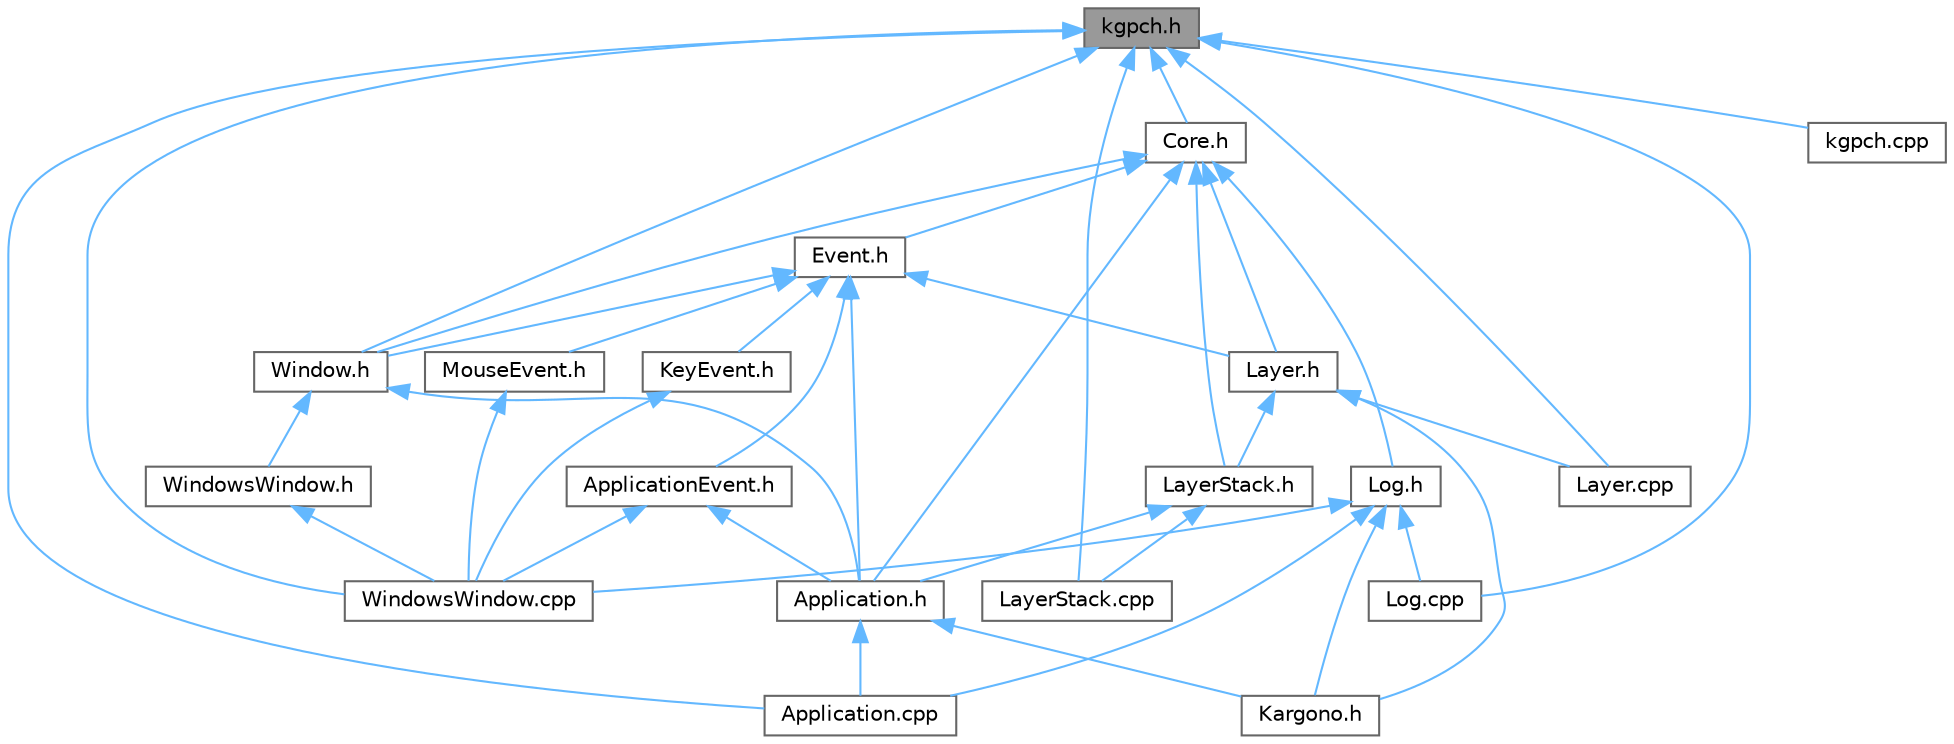 digraph "kgpch.h"
{
 // LATEX_PDF_SIZE
  bgcolor="transparent";
  edge [fontname=Helvetica,fontsize=10,labelfontname=Helvetica,labelfontsize=10];
  node [fontname=Helvetica,fontsize=10,shape=box,height=0.2,width=0.4];
  Node1 [id="Node000001",label="kgpch.h",height=0.2,width=0.4,color="gray40", fillcolor="grey60", style="filled", fontcolor="black",tooltip=" "];
  Node1 -> Node2 [id="edge1_Node000001_Node000002",dir="back",color="steelblue1",style="solid",tooltip=" "];
  Node2 [id="Node000002",label="Application.cpp",height=0.2,width=0.4,color="grey40", fillcolor="white", style="filled",URL="$_application_8cpp.html",tooltip=" "];
  Node1 -> Node3 [id="edge2_Node000001_Node000003",dir="back",color="steelblue1",style="solid",tooltip=" "];
  Node3 [id="Node000003",label="Core.h",height=0.2,width=0.4,color="grey40", fillcolor="white", style="filled",URL="$_core_8h.html",tooltip=" "];
  Node3 -> Node4 [id="edge3_Node000003_Node000004",dir="back",color="steelblue1",style="solid",tooltip=" "];
  Node4 [id="Node000004",label="Application.h",height=0.2,width=0.4,color="grey40", fillcolor="white", style="filled",URL="$_application_8h.html",tooltip=" "];
  Node4 -> Node2 [id="edge4_Node000004_Node000002",dir="back",color="steelblue1",style="solid",tooltip=" "];
  Node4 -> Node5 [id="edge5_Node000004_Node000005",dir="back",color="steelblue1",style="solid",tooltip=" "];
  Node5 [id="Node000005",label="Kargono.h",height=0.2,width=0.4,color="grey40", fillcolor="white", style="filled",URL="$_kargono_8h.html",tooltip=" "];
  Node3 -> Node6 [id="edge6_Node000003_Node000006",dir="back",color="steelblue1",style="solid",tooltip=" "];
  Node6 [id="Node000006",label="Event.h",height=0.2,width=0.4,color="grey40", fillcolor="white", style="filled",URL="$_event_8h.html",tooltip=" "];
  Node6 -> Node4 [id="edge7_Node000006_Node000004",dir="back",color="steelblue1",style="solid",tooltip=" "];
  Node6 -> Node7 [id="edge8_Node000006_Node000007",dir="back",color="steelblue1",style="solid",tooltip=" "];
  Node7 [id="Node000007",label="ApplicationEvent.h",height=0.2,width=0.4,color="grey40", fillcolor="white", style="filled",URL="$_application_event_8h.html",tooltip=" "];
  Node7 -> Node4 [id="edge9_Node000007_Node000004",dir="back",color="steelblue1",style="solid",tooltip=" "];
  Node7 -> Node8 [id="edge10_Node000007_Node000008",dir="back",color="steelblue1",style="solid",tooltip=" "];
  Node8 [id="Node000008",label="WindowsWindow.cpp",height=0.2,width=0.4,color="grey40", fillcolor="white", style="filled",URL="$_windows_window_8cpp.html",tooltip=" "];
  Node6 -> Node9 [id="edge11_Node000006_Node000009",dir="back",color="steelblue1",style="solid",tooltip=" "];
  Node9 [id="Node000009",label="KeyEvent.h",height=0.2,width=0.4,color="grey40", fillcolor="white", style="filled",URL="$_key_event_8h.html",tooltip=" "];
  Node9 -> Node8 [id="edge12_Node000009_Node000008",dir="back",color="steelblue1",style="solid",tooltip=" "];
  Node6 -> Node10 [id="edge13_Node000006_Node000010",dir="back",color="steelblue1",style="solid",tooltip=" "];
  Node10 [id="Node000010",label="Layer.h",height=0.2,width=0.4,color="grey40", fillcolor="white", style="filled",URL="$_layer_8h.html",tooltip=" "];
  Node10 -> Node5 [id="edge14_Node000010_Node000005",dir="back",color="steelblue1",style="solid",tooltip=" "];
  Node10 -> Node11 [id="edge15_Node000010_Node000011",dir="back",color="steelblue1",style="solid",tooltip=" "];
  Node11 [id="Node000011",label="Layer.cpp",height=0.2,width=0.4,color="grey40", fillcolor="white", style="filled",URL="$_layer_8cpp.html",tooltip=" "];
  Node10 -> Node12 [id="edge16_Node000010_Node000012",dir="back",color="steelblue1",style="solid",tooltip=" "];
  Node12 [id="Node000012",label="LayerStack.h",height=0.2,width=0.4,color="grey40", fillcolor="white", style="filled",URL="$_layer_stack_8h.html",tooltip=" "];
  Node12 -> Node4 [id="edge17_Node000012_Node000004",dir="back",color="steelblue1",style="solid",tooltip=" "];
  Node12 -> Node13 [id="edge18_Node000012_Node000013",dir="back",color="steelblue1",style="solid",tooltip=" "];
  Node13 [id="Node000013",label="LayerStack.cpp",height=0.2,width=0.4,color="grey40", fillcolor="white", style="filled",URL="$_layer_stack_8cpp.html",tooltip=" "];
  Node6 -> Node14 [id="edge19_Node000006_Node000014",dir="back",color="steelblue1",style="solid",tooltip=" "];
  Node14 [id="Node000014",label="MouseEvent.h",height=0.2,width=0.4,color="grey40", fillcolor="white", style="filled",URL="$_mouse_event_8h.html",tooltip=" "];
  Node14 -> Node8 [id="edge20_Node000014_Node000008",dir="back",color="steelblue1",style="solid",tooltip=" "];
  Node6 -> Node15 [id="edge21_Node000006_Node000015",dir="back",color="steelblue1",style="solid",tooltip=" "];
  Node15 [id="Node000015",label="Window.h",height=0.2,width=0.4,color="grey40", fillcolor="white", style="filled",URL="$_window_8h.html",tooltip=" "];
  Node15 -> Node4 [id="edge22_Node000015_Node000004",dir="back",color="steelblue1",style="solid",tooltip=" "];
  Node15 -> Node16 [id="edge23_Node000015_Node000016",dir="back",color="steelblue1",style="solid",tooltip=" "];
  Node16 [id="Node000016",label="WindowsWindow.h",height=0.2,width=0.4,color="grey40", fillcolor="white", style="filled",URL="$_windows_window_8h.html",tooltip=" "];
  Node16 -> Node8 [id="edge24_Node000016_Node000008",dir="back",color="steelblue1",style="solid",tooltip=" "];
  Node3 -> Node10 [id="edge25_Node000003_Node000010",dir="back",color="steelblue1",style="solid",tooltip=" "];
  Node3 -> Node12 [id="edge26_Node000003_Node000012",dir="back",color="steelblue1",style="solid",tooltip=" "];
  Node3 -> Node17 [id="edge27_Node000003_Node000017",dir="back",color="steelblue1",style="solid",tooltip=" "];
  Node17 [id="Node000017",label="Log.h",height=0.2,width=0.4,color="grey40", fillcolor="white", style="filled",URL="$_log_8h.html",tooltip=" "];
  Node17 -> Node2 [id="edge28_Node000017_Node000002",dir="back",color="steelblue1",style="solid",tooltip=" "];
  Node17 -> Node5 [id="edge29_Node000017_Node000005",dir="back",color="steelblue1",style="solid",tooltip=" "];
  Node17 -> Node18 [id="edge30_Node000017_Node000018",dir="back",color="steelblue1",style="solid",tooltip=" "];
  Node18 [id="Node000018",label="Log.cpp",height=0.2,width=0.4,color="grey40", fillcolor="white", style="filled",URL="$_log_8cpp.html",tooltip=" "];
  Node17 -> Node8 [id="edge31_Node000017_Node000008",dir="back",color="steelblue1",style="solid",tooltip=" "];
  Node3 -> Node15 [id="edge32_Node000003_Node000015",dir="back",color="steelblue1",style="solid",tooltip=" "];
  Node1 -> Node11 [id="edge33_Node000001_Node000011",dir="back",color="steelblue1",style="solid",tooltip=" "];
  Node1 -> Node13 [id="edge34_Node000001_Node000013",dir="back",color="steelblue1",style="solid",tooltip=" "];
  Node1 -> Node18 [id="edge35_Node000001_Node000018",dir="back",color="steelblue1",style="solid",tooltip=" "];
  Node1 -> Node15 [id="edge36_Node000001_Node000015",dir="back",color="steelblue1",style="solid",tooltip=" "];
  Node1 -> Node8 [id="edge37_Node000001_Node000008",dir="back",color="steelblue1",style="solid",tooltip=" "];
  Node1 -> Node19 [id="edge38_Node000001_Node000019",dir="back",color="steelblue1",style="solid",tooltip=" "];
  Node19 [id="Node000019",label="kgpch.cpp",height=0.2,width=0.4,color="grey40", fillcolor="white", style="filled",URL="$kgpch_8cpp.html",tooltip=" "];
}
